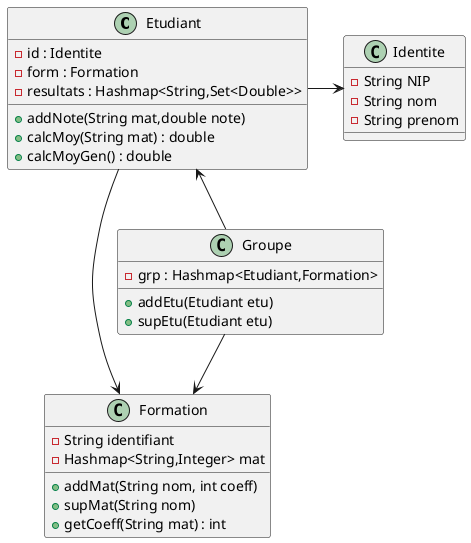 @startuml
'https://plantuml.com/class-diagram

class Etudiant{
    - id : Identite
    - form : Formation
    - resultats : Hashmap<String,Set<Double>>
    + addNote(String mat,double note)
    + calcMoy(String mat) : double
    + calcMoyGen() : double
}

class Identite{
    - String NIP
    - String nom
    - String prenom
}

class Formation{
    - String identifiant
    - Hashmap<String,Integer> mat
    + addMat(String nom, int coeff)
    + supMat(String nom)
    + getCoeff(String mat) : int
}

class Groupe{
    - grp : Hashmap<Etudiant,Formation>
    + addEtu(Etudiant etu)
    + supEtu(Etudiant etu)
}

Groupe -up-> Etudiant
Groupe -down-> Formation
Etudiant -> Formation
Etudiant -> Identite


@enduml
